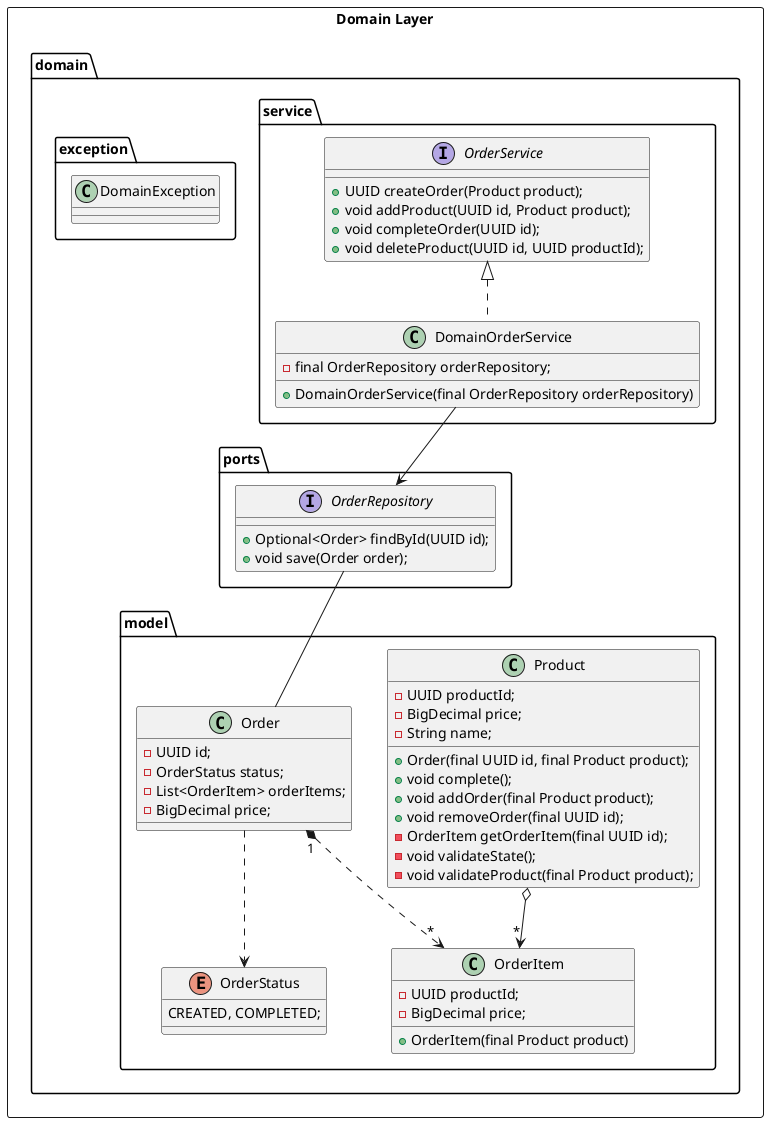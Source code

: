 @startuml
rectangle "Domain Layer" {
  package domain {
    package ports{
      interface OrderRepository{
        + Optional<Order> findById(UUID id);
        + void save(Order order);
      }

    }

    package service {
      class DomainOrderService implements OrderService{
        - final OrderRepository orderRepository;
        + DomainOrderService(final OrderRepository orderRepository)

      }

      interface OrderService{
        + UUID createOrder(Product product);
        + void addProduct(UUID id, Product product);
        + void completeOrder(UUID id);
        + void deleteProduct(UUID id, UUID productId);
      }

      DomainOrderService --> OrderRepository 
    }

    package model {
      class Product{
        - UUID productId;
        - BigDecimal price;
        - String name;
        + Order(final UUID id, final Product product);
        + void complete();
        + void addOrder(final Product product);
        + void removeOrder(final UUID id);
        - OrderItem getOrderItem(final UUID id);
        - void validateState();
        - void validateProduct(final Product product);
      }
      enum OrderStatus {
        CREATED, COMPLETED;
      }
      class Order{
        - UUID id;
        - OrderStatus status;
        - List<OrderItem> orderItems;
        - BigDecimal price;
      }

      class OrderItem{
        - UUID productId;
        - BigDecimal price;
        + OrderItem(final Product product)
      }

      Order ..> OrderStatus
      Order "1" *..> "*" OrderItem
      Product  o--> "*" OrderItem
      OrderRepository -- Order

    }

    package exception{
      class DomainException
    }

  }
}

@enduml